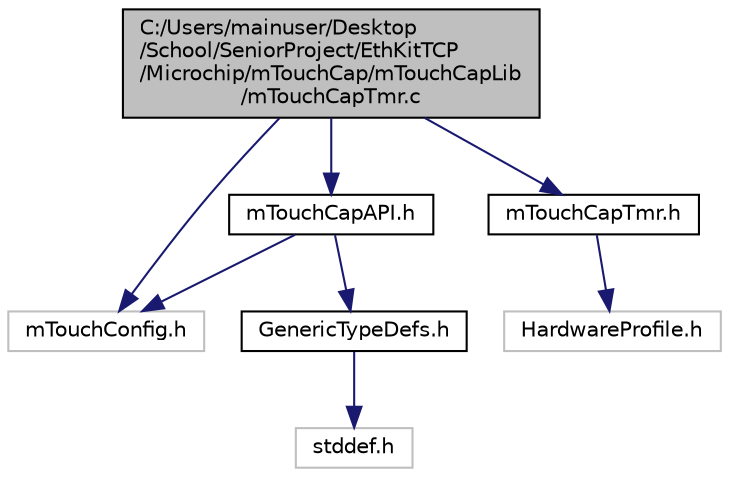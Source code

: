 digraph "C:/Users/mainuser/Desktop/School/SeniorProject/EthKitTCP/Microchip/mTouchCap/mTouchCapLib/mTouchCapTmr.c"
{
  edge [fontname="Helvetica",fontsize="10",labelfontname="Helvetica",labelfontsize="10"];
  node [fontname="Helvetica",fontsize="10",shape=record];
  Node1 [label="C:/Users/mainuser/Desktop\l/School/SeniorProject/EthKitTCP\l/Microchip/mTouchCap/mTouchCapLib\l/mTouchCapTmr.c",height=0.2,width=0.4,color="black", fillcolor="grey75", style="filled", fontcolor="black"];
  Node1 -> Node2 [color="midnightblue",fontsize="10",style="solid",fontname="Helvetica"];
  Node2 [label="mTouchConfig.h",height=0.2,width=0.4,color="grey75", fillcolor="white", style="filled"];
  Node1 -> Node3 [color="midnightblue",fontsize="10",style="solid",fontname="Helvetica"];
  Node3 [label="mTouchCapAPI.h",height=0.2,width=0.4,color="black", fillcolor="white", style="filled",URL="$m_touch_cap_a_p_i_8h.html"];
  Node3 -> Node2 [color="midnightblue",fontsize="10",style="solid",fontname="Helvetica"];
  Node3 -> Node4 [color="midnightblue",fontsize="10",style="solid",fontname="Helvetica"];
  Node4 [label="GenericTypeDefs.h",height=0.2,width=0.4,color="black", fillcolor="white", style="filled",URL="$_generic_type_defs_8h.html"];
  Node4 -> Node5 [color="midnightblue",fontsize="10",style="solid",fontname="Helvetica"];
  Node5 [label="stddef.h",height=0.2,width=0.4,color="grey75", fillcolor="white", style="filled"];
  Node1 -> Node6 [color="midnightblue",fontsize="10",style="solid",fontname="Helvetica"];
  Node6 [label="mTouchCapTmr.h",height=0.2,width=0.4,color="black", fillcolor="white", style="filled",URL="$m_touch_cap_tmr_8h.html"];
  Node6 -> Node7 [color="midnightblue",fontsize="10",style="solid",fontname="Helvetica"];
  Node7 [label="HardwareProfile.h",height=0.2,width=0.4,color="grey75", fillcolor="white", style="filled"];
}

